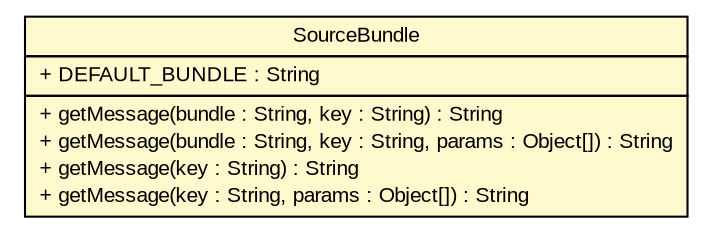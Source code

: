 #!/usr/local/bin/dot
#
# Class diagram 
# Generated by UMLGraph version R5_6 (http://www.umlgraph.org/)
#

digraph G {
	edge [fontname="arial",fontsize=10,labelfontname="arial",labelfontsize=10];
	node [fontname="arial",fontsize=10,shape=plaintext];
	nodesep=0.25;
	ranksep=0.5;
	// br.gov.to.sefaz.util.message.SourceBundle
	c23 [label=<<table title="br.gov.to.sefaz.util.message.SourceBundle" border="0" cellborder="1" cellspacing="0" cellpadding="2" port="p" bgcolor="lemonChiffon" href="./SourceBundle.html">
		<tr><td><table border="0" cellspacing="0" cellpadding="1">
<tr><td align="center" balign="center"> SourceBundle </td></tr>
		</table></td></tr>
		<tr><td><table border="0" cellspacing="0" cellpadding="1">
<tr><td align="left" balign="left"> + DEFAULT_BUNDLE : String </td></tr>
		</table></td></tr>
		<tr><td><table border="0" cellspacing="0" cellpadding="1">
<tr><td align="left" balign="left"> + getMessage(bundle : String, key : String) : String </td></tr>
<tr><td align="left" balign="left"> + getMessage(bundle : String, key : String, params : Object[]) : String </td></tr>
<tr><td align="left" balign="left"> + getMessage(key : String) : String </td></tr>
<tr><td align="left" balign="left"> + getMessage(key : String, params : Object[]) : String </td></tr>
		</table></td></tr>
		</table>>, URL="./SourceBundle.html", fontname="arial", fontcolor="black", fontsize=10.0];
}


